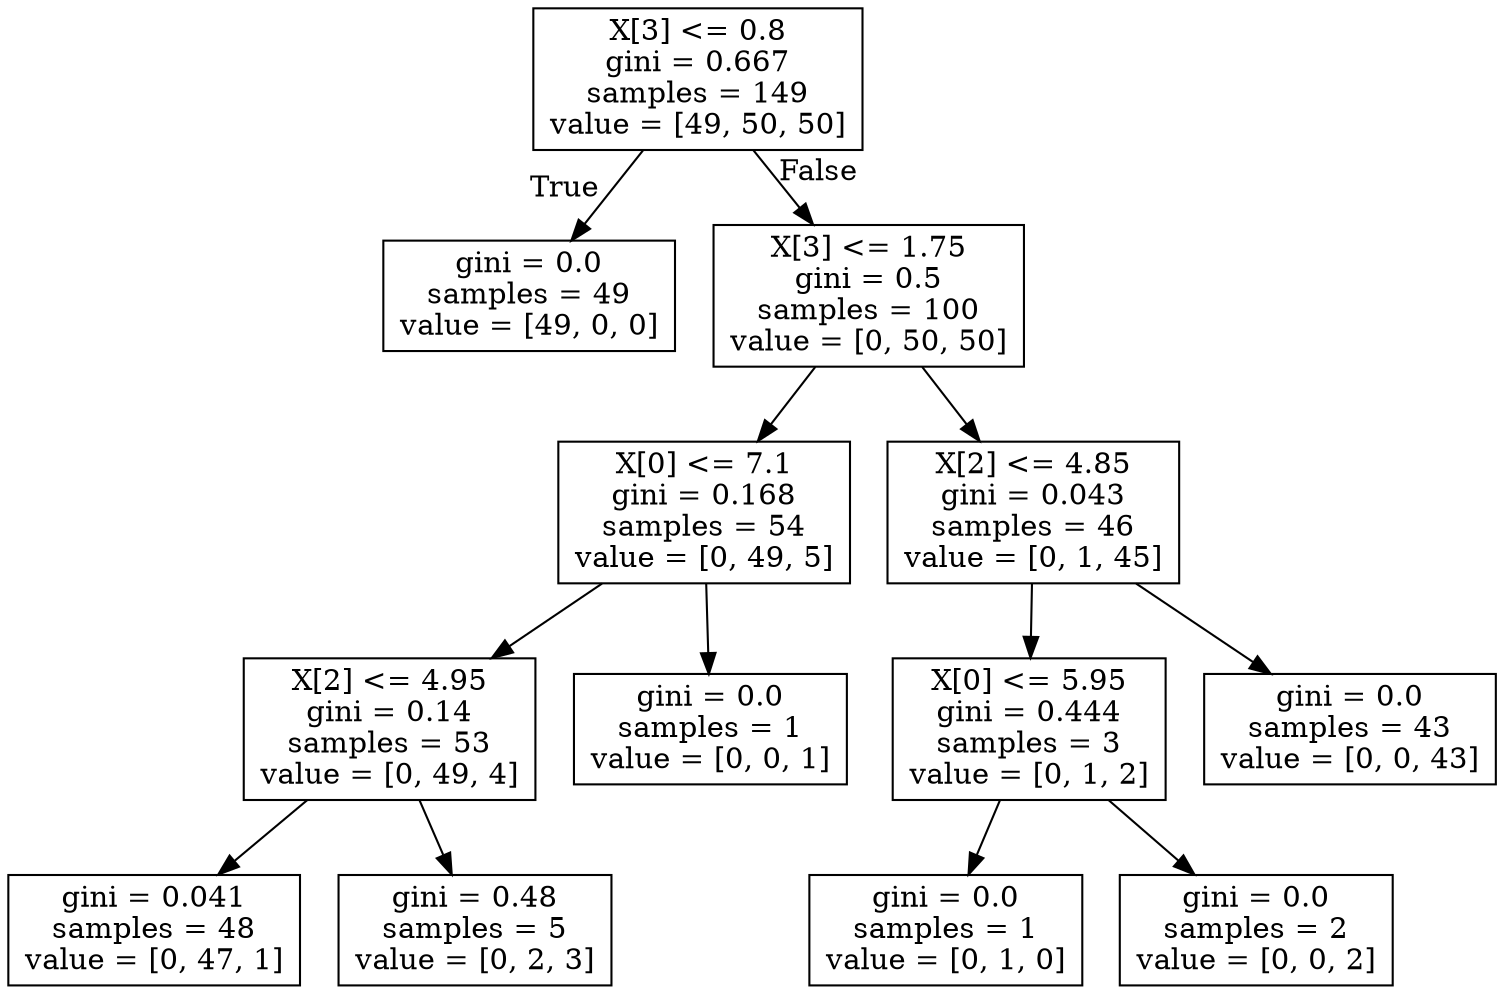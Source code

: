 digraph Tree {
node [shape=box] ;
0 [label="X[3] <= 0.8\ngini = 0.667\nsamples = 149\nvalue = [49, 50, 50]"] ;
1 [label="gini = 0.0\nsamples = 49\nvalue = [49, 0, 0]"] ;
0 -> 1 [labeldistance=2.5, labelangle=45, headlabel="True"] ;
2 [label="X[3] <= 1.75\ngini = 0.5\nsamples = 100\nvalue = [0, 50, 50]"] ;
0 -> 2 [labeldistance=2.5, labelangle=-45, headlabel="False"] ;
3 [label="X[0] <= 7.1\ngini = 0.168\nsamples = 54\nvalue = [0, 49, 5]"] ;
2 -> 3 ;
4 [label="X[2] <= 4.95\ngini = 0.14\nsamples = 53\nvalue = [0, 49, 4]"] ;
3 -> 4 ;
5 [label="gini = 0.041\nsamples = 48\nvalue = [0, 47, 1]"] ;
4 -> 5 ;
6 [label="gini = 0.48\nsamples = 5\nvalue = [0, 2, 3]"] ;
4 -> 6 ;
7 [label="gini = 0.0\nsamples = 1\nvalue = [0, 0, 1]"] ;
3 -> 7 ;
8 [label="X[2] <= 4.85\ngini = 0.043\nsamples = 46\nvalue = [0, 1, 45]"] ;
2 -> 8 ;
9 [label="X[0] <= 5.95\ngini = 0.444\nsamples = 3\nvalue = [0, 1, 2]"] ;
8 -> 9 ;
10 [label="gini = 0.0\nsamples = 1\nvalue = [0, 1, 0]"] ;
9 -> 10 ;
11 [label="gini = 0.0\nsamples = 2\nvalue = [0, 0, 2]"] ;
9 -> 11 ;
12 [label="gini = 0.0\nsamples = 43\nvalue = [0, 0, 43]"] ;
8 -> 12 ;
}